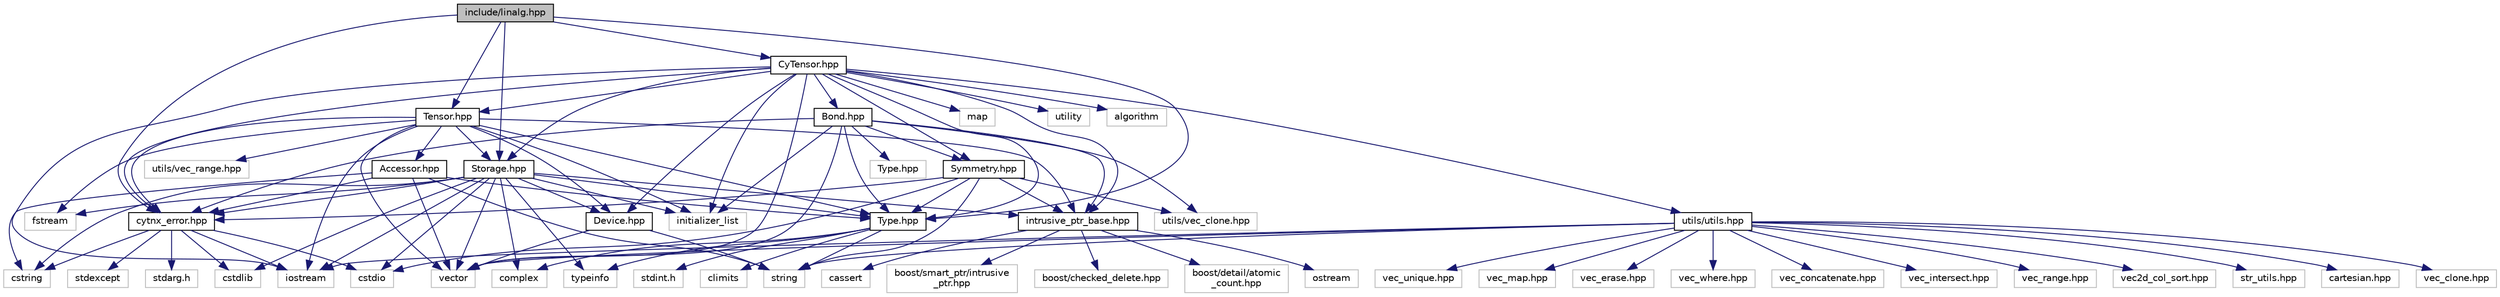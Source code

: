 digraph "include/linalg.hpp"
{
  edge [fontname="Helvetica",fontsize="10",labelfontname="Helvetica",labelfontsize="10"];
  node [fontname="Helvetica",fontsize="10",shape=record];
  Node0 [label="include/linalg.hpp",height=0.2,width=0.4,color="black", fillcolor="grey75", style="filled", fontcolor="black"];
  Node0 -> Node1 [color="midnightblue",fontsize="10",style="solid",fontname="Helvetica"];
  Node1 [label="Type.hpp",height=0.2,width=0.4,color="black", fillcolor="white", style="filled",URL="$Type_8hpp.html"];
  Node1 -> Node2 [color="midnightblue",fontsize="10",style="solid",fontname="Helvetica"];
  Node2 [label="string",height=0.2,width=0.4,color="grey75", fillcolor="white", style="filled"];
  Node1 -> Node3 [color="midnightblue",fontsize="10",style="solid",fontname="Helvetica"];
  Node3 [label="complex",height=0.2,width=0.4,color="grey75", fillcolor="white", style="filled"];
  Node1 -> Node4 [color="midnightblue",fontsize="10",style="solid",fontname="Helvetica"];
  Node4 [label="stdint.h",height=0.2,width=0.4,color="grey75", fillcolor="white", style="filled"];
  Node1 -> Node5 [color="midnightblue",fontsize="10",style="solid",fontname="Helvetica"];
  Node5 [label="climits",height=0.2,width=0.4,color="grey75", fillcolor="white", style="filled"];
  Node1 -> Node6 [color="midnightblue",fontsize="10",style="solid",fontname="Helvetica"];
  Node6 [label="typeinfo",height=0.2,width=0.4,color="grey75", fillcolor="white", style="filled"];
  Node0 -> Node7 [color="midnightblue",fontsize="10",style="solid",fontname="Helvetica"];
  Node7 [label="cytnx_error.hpp",height=0.2,width=0.4,color="black", fillcolor="white", style="filled",URL="$cytnx__error_8hpp.html"];
  Node7 -> Node8 [color="midnightblue",fontsize="10",style="solid",fontname="Helvetica"];
  Node8 [label="cstdio",height=0.2,width=0.4,color="grey75", fillcolor="white", style="filled"];
  Node7 -> Node9 [color="midnightblue",fontsize="10",style="solid",fontname="Helvetica"];
  Node9 [label="cstdlib",height=0.2,width=0.4,color="grey75", fillcolor="white", style="filled"];
  Node7 -> Node10 [color="midnightblue",fontsize="10",style="solid",fontname="Helvetica"];
  Node10 [label="cstring",height=0.2,width=0.4,color="grey75", fillcolor="white", style="filled"];
  Node7 -> Node11 [color="midnightblue",fontsize="10",style="solid",fontname="Helvetica"];
  Node11 [label="stdarg.h",height=0.2,width=0.4,color="grey75", fillcolor="white", style="filled"];
  Node7 -> Node12 [color="midnightblue",fontsize="10",style="solid",fontname="Helvetica"];
  Node12 [label="iostream",height=0.2,width=0.4,color="grey75", fillcolor="white", style="filled"];
  Node7 -> Node13 [color="midnightblue",fontsize="10",style="solid",fontname="Helvetica"];
  Node13 [label="stdexcept",height=0.2,width=0.4,color="grey75", fillcolor="white", style="filled"];
  Node0 -> Node14 [color="midnightblue",fontsize="10",style="solid",fontname="Helvetica"];
  Node14 [label="Tensor.hpp",height=0.2,width=0.4,color="black", fillcolor="white", style="filled",URL="$Tensor_8hpp.html"];
  Node14 -> Node1 [color="midnightblue",fontsize="10",style="solid",fontname="Helvetica"];
  Node14 -> Node7 [color="midnightblue",fontsize="10",style="solid",fontname="Helvetica"];
  Node14 -> Node15 [color="midnightblue",fontsize="10",style="solid",fontname="Helvetica"];
  Node15 [label="Storage.hpp",height=0.2,width=0.4,color="black", fillcolor="white", style="filled",URL="$Storage_8hpp.html"];
  Node15 -> Node12 [color="midnightblue",fontsize="10",style="solid",fontname="Helvetica"];
  Node15 -> Node16 [color="midnightblue",fontsize="10",style="solid",fontname="Helvetica"];
  Node16 [label="fstream",height=0.2,width=0.4,color="grey75", fillcolor="white", style="filled"];
  Node15 -> Node9 [color="midnightblue",fontsize="10",style="solid",fontname="Helvetica"];
  Node15 -> Node8 [color="midnightblue",fontsize="10",style="solid",fontname="Helvetica"];
  Node15 -> Node10 [color="midnightblue",fontsize="10",style="solid",fontname="Helvetica"];
  Node15 -> Node17 [color="midnightblue",fontsize="10",style="solid",fontname="Helvetica"];
  Node17 [label="initializer_list",height=0.2,width=0.4,color="grey75", fillcolor="white", style="filled"];
  Node15 -> Node6 [color="midnightblue",fontsize="10",style="solid",fontname="Helvetica"];
  Node15 -> Node18 [color="midnightblue",fontsize="10",style="solid",fontname="Helvetica"];
  Node18 [label="vector",height=0.2,width=0.4,color="grey75", fillcolor="white", style="filled"];
  Node15 -> Node3 [color="midnightblue",fontsize="10",style="solid",fontname="Helvetica"];
  Node15 -> Node1 [color="midnightblue",fontsize="10",style="solid",fontname="Helvetica"];
  Node15 -> Node19 [color="midnightblue",fontsize="10",style="solid",fontname="Helvetica"];
  Node19 [label="Device.hpp",height=0.2,width=0.4,color="black", fillcolor="white", style="filled",URL="$Device_8hpp.html"];
  Node19 -> Node18 [color="midnightblue",fontsize="10",style="solid",fontname="Helvetica"];
  Node19 -> Node2 [color="midnightblue",fontsize="10",style="solid",fontname="Helvetica"];
  Node15 -> Node20 [color="midnightblue",fontsize="10",style="solid",fontname="Helvetica"];
  Node20 [label="intrusive_ptr_base.hpp",height=0.2,width=0.4,color="black", fillcolor="white", style="filled",URL="$intrusive__ptr__base_8hpp.html"];
  Node20 -> Node21 [color="midnightblue",fontsize="10",style="solid",fontname="Helvetica"];
  Node21 [label="ostream",height=0.2,width=0.4,color="grey75", fillcolor="white", style="filled"];
  Node20 -> Node22 [color="midnightblue",fontsize="10",style="solid",fontname="Helvetica"];
  Node22 [label="cassert",height=0.2,width=0.4,color="grey75", fillcolor="white", style="filled"];
  Node20 -> Node23 [color="midnightblue",fontsize="10",style="solid",fontname="Helvetica"];
  Node23 [label="boost/smart_ptr/intrusive\l_ptr.hpp",height=0.2,width=0.4,color="grey75", fillcolor="white", style="filled"];
  Node20 -> Node24 [color="midnightblue",fontsize="10",style="solid",fontname="Helvetica"];
  Node24 [label="boost/checked_delete.hpp",height=0.2,width=0.4,color="grey75", fillcolor="white", style="filled"];
  Node20 -> Node25 [color="midnightblue",fontsize="10",style="solid",fontname="Helvetica"];
  Node25 [label="boost/detail/atomic\l_count.hpp",height=0.2,width=0.4,color="grey75", fillcolor="white", style="filled"];
  Node15 -> Node7 [color="midnightblue",fontsize="10",style="solid",fontname="Helvetica"];
  Node14 -> Node19 [color="midnightblue",fontsize="10",style="solid",fontname="Helvetica"];
  Node14 -> Node20 [color="midnightblue",fontsize="10",style="solid",fontname="Helvetica"];
  Node14 -> Node12 [color="midnightblue",fontsize="10",style="solid",fontname="Helvetica"];
  Node14 -> Node16 [color="midnightblue",fontsize="10",style="solid",fontname="Helvetica"];
  Node14 -> Node26 [color="midnightblue",fontsize="10",style="solid",fontname="Helvetica"];
  Node26 [label="utils/vec_range.hpp",height=0.2,width=0.4,color="grey75", fillcolor="white", style="filled"];
  Node14 -> Node27 [color="midnightblue",fontsize="10",style="solid",fontname="Helvetica"];
  Node27 [label="Accessor.hpp",height=0.2,width=0.4,color="black", fillcolor="white", style="filled",URL="$Accessor_8hpp.html"];
  Node27 -> Node1 [color="midnightblue",fontsize="10",style="solid",fontname="Helvetica"];
  Node27 -> Node7 [color="midnightblue",fontsize="10",style="solid",fontname="Helvetica"];
  Node27 -> Node18 [color="midnightblue",fontsize="10",style="solid",fontname="Helvetica"];
  Node27 -> Node10 [color="midnightblue",fontsize="10",style="solid",fontname="Helvetica"];
  Node27 -> Node2 [color="midnightblue",fontsize="10",style="solid",fontname="Helvetica"];
  Node14 -> Node18 [color="midnightblue",fontsize="10",style="solid",fontname="Helvetica"];
  Node14 -> Node17 [color="midnightblue",fontsize="10",style="solid",fontname="Helvetica"];
  Node0 -> Node15 [color="midnightblue",fontsize="10",style="solid",fontname="Helvetica"];
  Node0 -> Node28 [color="midnightblue",fontsize="10",style="solid",fontname="Helvetica"];
  Node28 [label="CyTensor.hpp",height=0.2,width=0.4,color="black", fillcolor="white", style="filled",URL="$CyTensor_8hpp.html"];
  Node28 -> Node1 [color="midnightblue",fontsize="10",style="solid",fontname="Helvetica"];
  Node28 -> Node7 [color="midnightblue",fontsize="10",style="solid",fontname="Helvetica"];
  Node28 -> Node15 [color="midnightblue",fontsize="10",style="solid",fontname="Helvetica"];
  Node28 -> Node19 [color="midnightblue",fontsize="10",style="solid",fontname="Helvetica"];
  Node28 -> Node14 [color="midnightblue",fontsize="10",style="solid",fontname="Helvetica"];
  Node28 -> Node29 [color="midnightblue",fontsize="10",style="solid",fontname="Helvetica"];
  Node29 [label="utils/utils.hpp",height=0.2,width=0.4,color="black", fillcolor="white", style="filled",URL="$utils_8hpp.html"];
  Node29 -> Node30 [color="midnightblue",fontsize="10",style="solid",fontname="Helvetica"];
  Node30 [label="cartesian.hpp",height=0.2,width=0.4,color="grey75", fillcolor="white", style="filled"];
  Node29 -> Node31 [color="midnightblue",fontsize="10",style="solid",fontname="Helvetica"];
  Node31 [label="vec_clone.hpp",height=0.2,width=0.4,color="grey75", fillcolor="white", style="filled"];
  Node29 -> Node32 [color="midnightblue",fontsize="10",style="solid",fontname="Helvetica"];
  Node32 [label="vec_unique.hpp",height=0.2,width=0.4,color="grey75", fillcolor="white", style="filled"];
  Node29 -> Node33 [color="midnightblue",fontsize="10",style="solid",fontname="Helvetica"];
  Node33 [label="vec_map.hpp",height=0.2,width=0.4,color="grey75", fillcolor="white", style="filled"];
  Node29 -> Node34 [color="midnightblue",fontsize="10",style="solid",fontname="Helvetica"];
  Node34 [label="vec_erase.hpp",height=0.2,width=0.4,color="grey75", fillcolor="white", style="filled"];
  Node29 -> Node35 [color="midnightblue",fontsize="10",style="solid",fontname="Helvetica"];
  Node35 [label="vec_where.hpp",height=0.2,width=0.4,color="grey75", fillcolor="white", style="filled"];
  Node29 -> Node36 [color="midnightblue",fontsize="10",style="solid",fontname="Helvetica"];
  Node36 [label="vec_concatenate.hpp",height=0.2,width=0.4,color="grey75", fillcolor="white", style="filled"];
  Node29 -> Node37 [color="midnightblue",fontsize="10",style="solid",fontname="Helvetica"];
  Node37 [label="vec_intersect.hpp",height=0.2,width=0.4,color="grey75", fillcolor="white", style="filled"];
  Node29 -> Node38 [color="midnightblue",fontsize="10",style="solid",fontname="Helvetica"];
  Node38 [label="vec_range.hpp",height=0.2,width=0.4,color="grey75", fillcolor="white", style="filled"];
  Node29 -> Node39 [color="midnightblue",fontsize="10",style="solid",fontname="Helvetica"];
  Node39 [label="vec2d_col_sort.hpp",height=0.2,width=0.4,color="grey75", fillcolor="white", style="filled"];
  Node29 -> Node40 [color="midnightblue",fontsize="10",style="solid",fontname="Helvetica"];
  Node40 [label="str_utils.hpp",height=0.2,width=0.4,color="grey75", fillcolor="white", style="filled"];
  Node29 -> Node18 [color="midnightblue",fontsize="10",style="solid",fontname="Helvetica"];
  Node29 -> Node12 [color="midnightblue",fontsize="10",style="solid",fontname="Helvetica"];
  Node29 -> Node2 [color="midnightblue",fontsize="10",style="solid",fontname="Helvetica"];
  Node28 -> Node20 [color="midnightblue",fontsize="10",style="solid",fontname="Helvetica"];
  Node28 -> Node12 [color="midnightblue",fontsize="10",style="solid",fontname="Helvetica"];
  Node28 -> Node18 [color="midnightblue",fontsize="10",style="solid",fontname="Helvetica"];
  Node28 -> Node41 [color="midnightblue",fontsize="10",style="solid",fontname="Helvetica"];
  Node41 [label="map",height=0.2,width=0.4,color="grey75", fillcolor="white", style="filled"];
  Node28 -> Node42 [color="midnightblue",fontsize="10",style="solid",fontname="Helvetica"];
  Node42 [label="utility",height=0.2,width=0.4,color="grey75", fillcolor="white", style="filled"];
  Node28 -> Node17 [color="midnightblue",fontsize="10",style="solid",fontname="Helvetica"];
  Node28 -> Node43 [color="midnightblue",fontsize="10",style="solid",fontname="Helvetica"];
  Node43 [label="algorithm",height=0.2,width=0.4,color="grey75", fillcolor="white", style="filled"];
  Node28 -> Node44 [color="midnightblue",fontsize="10",style="solid",fontname="Helvetica"];
  Node44 [label="Symmetry.hpp",height=0.2,width=0.4,color="black", fillcolor="white", style="filled",URL="$Symmetry_8hpp.html"];
  Node44 -> Node1 [color="midnightblue",fontsize="10",style="solid",fontname="Helvetica"];
  Node44 -> Node7 [color="midnightblue",fontsize="10",style="solid",fontname="Helvetica"];
  Node44 -> Node20 [color="midnightblue",fontsize="10",style="solid",fontname="Helvetica"];
  Node44 -> Node2 [color="midnightblue",fontsize="10",style="solid",fontname="Helvetica"];
  Node44 -> Node8 [color="midnightblue",fontsize="10",style="solid",fontname="Helvetica"];
  Node44 -> Node45 [color="midnightblue",fontsize="10",style="solid",fontname="Helvetica"];
  Node45 [label="utils/vec_clone.hpp",height=0.2,width=0.4,color="grey75", fillcolor="white", style="filled"];
  Node28 -> Node46 [color="midnightblue",fontsize="10",style="solid",fontname="Helvetica"];
  Node46 [label="Bond.hpp",height=0.2,width=0.4,color="black", fillcolor="white", style="filled",URL="$Bond_8hpp.html"];
  Node46 -> Node1 [color="midnightblue",fontsize="10",style="solid",fontname="Helvetica"];
  Node46 -> Node44 [color="midnightblue",fontsize="10",style="solid",fontname="Helvetica"];
  Node46 -> Node18 [color="midnightblue",fontsize="10",style="solid",fontname="Helvetica"];
  Node46 -> Node47 [color="midnightblue",fontsize="10",style="solid",fontname="Helvetica"];
  Node47 [label="Type.hpp",height=0.2,width=0.4,color="grey75", fillcolor="white", style="filled"];
  Node46 -> Node7 [color="midnightblue",fontsize="10",style="solid",fontname="Helvetica"];
  Node46 -> Node17 [color="midnightblue",fontsize="10",style="solid",fontname="Helvetica"];
  Node46 -> Node20 [color="midnightblue",fontsize="10",style="solid",fontname="Helvetica"];
  Node46 -> Node45 [color="midnightblue",fontsize="10",style="solid",fontname="Helvetica"];
}
